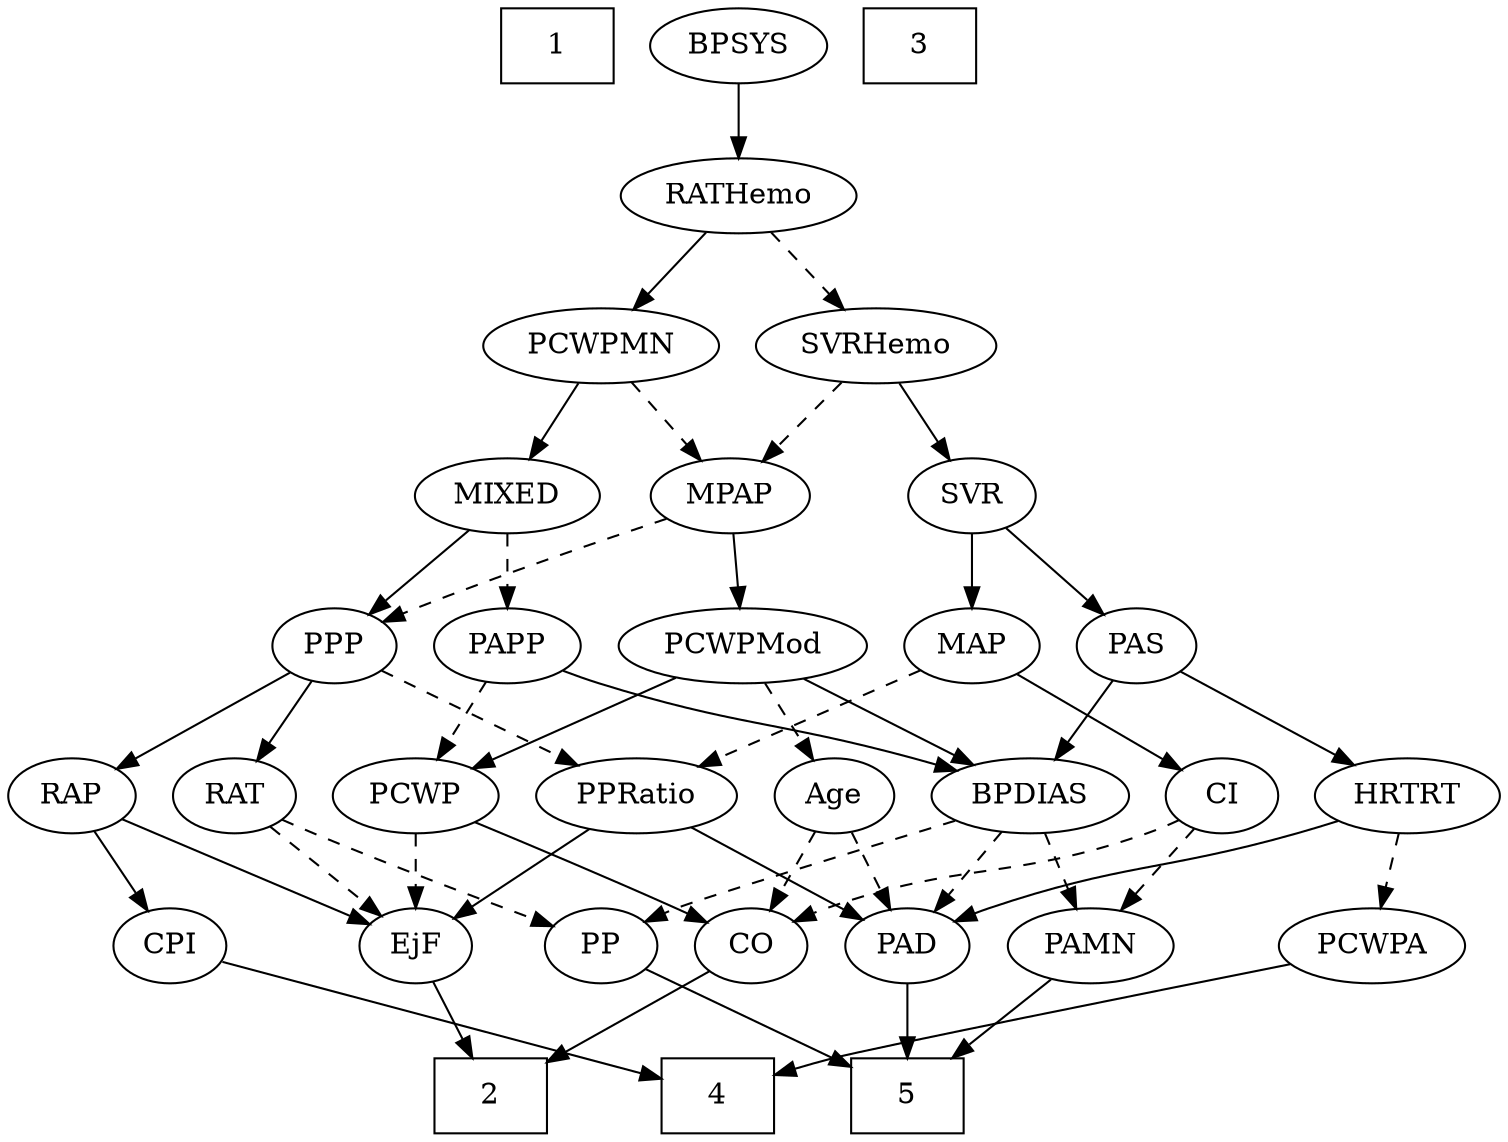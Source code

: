 strict digraph {
	graph [bb="0,0,657.59,540"];
	node [label="\N"];
	1	[height=0.5,
		pos="236.95,522",
		shape=box,
		width=0.75];
	2	[height=0.5,
		pos="203.95,18",
		shape=box,
		width=0.75];
	3	[height=0.5,
		pos="402.95,522",
		shape=box,
		width=0.75];
	4	[height=0.5,
		pos="320.95,18",
		shape=box,
		width=0.75];
	5	[height=0.5,
		pos="415.95,18",
		shape=box,
		width=0.75];
	Age	[height=0.5,
		pos="358.95,162",
		width=0.75];
	PAD	[height=0.5,
		pos="415.95,90",
		width=0.79437];
	Age -> PAD	[pos="e,403.21,106.64 371.32,145.81 378.76,136.67 388.38,124.85 396.79,114.52",
		style=dashed];
	CO	[height=0.5,
		pos="341.95,90",
		width=0.75];
	Age -> CO	[pos="e,346.14,108.28 354.83,144.05 352.94,136.26 350.65,126.82 348.52,118.08",
		style=dashed];
	EjF	[height=0.5,
		pos="180.95,90",
		width=0.75];
	EjF -> 2	[pos="e,198.27,36.275 186.52,72.055 189.1,64.176 192.24,54.617 195.14,45.794",
		style=solid];
	RAP	[height=0.5,
		pos="27.948,162",
		width=0.77632];
	RAP -> EjF	[pos="e,159.13,100.95 50.249,150.74 55.094,148.52 60.192,146.18 64.948,144 93.657,130.85 126.38,115.9 149.74,105.24",
		style=solid];
	CPI	[height=0.5,
		pos="68.948,90",
		width=0.75];
	RAP -> CPI	[pos="e,59.49,107.15 37.457,144.76 42.476,136.19 48.744,125.49 54.363,115.9",
		style=solid];
	MIXED	[height=0.5,
		pos="218.95,306",
		width=1.1193];
	PPP	[height=0.5,
		pos="141.95,234",
		width=0.75];
	MIXED -> PPP	[pos="e,157.42,249.07 201.86,289.46 191.06,279.65 176.96,266.83 165.16,256.1",
		style=solid];
	PAPP	[height=0.5,
		pos="218.95,234",
		width=0.88464];
	MIXED -> PAPP	[pos="e,218.95,252.1 218.95,287.7 218.95,279.98 218.95,270.71 218.95,262.11",
		style=dashed];
	MPAP	[height=0.5,
		pos="316.95,306",
		width=0.97491];
	PCWPMod	[height=0.5,
		pos="320.95,234",
		width=1.4443];
	MPAP -> PCWPMod	[pos="e,319.97,252.1 317.94,287.7 318.38,279.98 318.91,270.71 319.4,262.11",
		style=solid];
	MPAP -> PPP	[pos="e,163.15,245.34 289.01,295.06 260.76,284.85 215.96,268.2 177.95,252 176.14,251.23 174.28,250.42 172.41,249.59",
		style=dashed];
	BPSYS	[height=0.5,
		pos="319.95,522",
		width=1.0471];
	RATHemo	[height=0.5,
		pos="319.95,450",
		width=1.3721];
	BPSYS -> RATHemo	[pos="e,319.95,468.1 319.95,503.7 319.95,495.98 319.95,486.71 319.95,478.11",
		style=solid];
	PAD -> 5	[pos="e,415.95,36.104 415.95,71.697 415.95,63.983 415.95,54.712 415.95,46.112",
		style=solid];
	CO -> 2	[pos="e,231.3,32.873 320.99,78.369 299.63,67.536 266.09,50.522 240.38,37.48",
		style=solid];
	PAS	[height=0.5,
		pos="497.95,234",
		width=0.75];
	BPDIAS	[height=0.5,
		pos="445.95,162",
		width=1.1735];
	PAS -> BPDIAS	[pos="e,458.18,179.47 486.41,217.46 479.93,208.74 471.69,197.65 464.34,187.76",
		style=solid];
	HRTRT	[height=0.5,
		pos="617.95,162",
		width=1.1013];
	PAS -> HRTRT	[pos="e,594.39,176.74 517.76,221.44 536.17,210.7 563.91,194.52 585.54,181.9",
		style=solid];
	PAMN	[height=0.5,
		pos="498.95,90",
		width=1.011];
	PAMN -> 5	[pos="e,436.15,36.04 481.35,74.155 470.49,65.003 456.33,53.061 443.97,42.631",
		style=solid];
	PCWPMN	[height=0.5,
		pos="260.95,378",
		width=1.3902];
	RATHemo -> PCWPMN	[pos="e,274.83,395.47 305.97,432.41 298.62,423.69 289.47,412.85 281.35,403.21",
		style=solid];
	SVRHemo	[height=0.5,
		pos="378.95,378",
		width=1.3902];
	RATHemo -> SVRHemo	[pos="e,365.07,395.47 333.93,432.41 341.28,423.69 350.42,412.85 358.54,403.21",
		style=dashed];
	CPI -> 4	[pos="e,293.57,26.606 93.569,82.161 137.92,69.84 231.47,43.854 283.7,29.347",
		style=solid];
	RAT	[height=0.5,
		pos="100.95,162",
		width=0.75827];
	RAT -> EjF	[pos="e,165.17,104.8 116.75,147.17 128.37,137.01 144.34,123.03 157.45,111.56",
		style=dashed];
	PP	[height=0.5,
		pos="269.95,90",
		width=0.75];
	RAT -> PP	[pos="e,246.7,99.761 122.55,150.53 127.27,148.32 132.26,146.04 136.95,144 170.85,129.26 210.25,113.75 237.32,103.35",
		style=dashed];
	SVR	[height=0.5,
		pos="421.95,306",
		width=0.77632];
	SVR -> PAS	[pos="e,482.59,249.14 437.33,290.83 448.14,280.87 462.8,267.37 475,256.14",
		style=solid];
	MAP	[height=0.5,
		pos="421.95,234",
		width=0.84854];
	SVR -> MAP	[pos="e,421.95,252.1 421.95,287.7 421.95,279.98 421.95,270.71 421.95,262.11",
		style=solid];
	PCWPMod -> Age	[pos="e,350.1,179.31 330.15,216.05 334.69,207.68 340.27,197.4 345.3,188.13",
		style=dashed];
	PCWPMod -> BPDIAS	[pos="e,421.48,176.7 347.15,218.33 366.15,207.69 391.99,193.22 412.48,181.74",
		style=solid];
	PCWP	[height=0.5,
		pos="180.95,162",
		width=0.97491];
	PCWPMod -> PCWP	[pos="e,205.49,175.27 292.62,218.83 270.04,207.55 238.39,191.72 214.54,179.8",
		style=solid];
	PCWPA	[height=0.5,
		pos="605.95,90",
		width=1.1555];
	PCWPA -> 4	[pos="e,348.17,27.24 572.24,79.419 563.09,76.91 553.16,74.272 543.95,72 471.5,54.127 452.28,54.34 379.95,36 372.77,34.181 365.15,32.098 \
357.85,30.028",
		style=solid];
	PCWPMN -> MIXED	[pos="e,229.02,323.79 250.78,360.05 245.83,351.8 239.77,341.7 234.27,332.54",
		style=solid];
	PCWPMN -> MPAP	[pos="e,304.16,322.99 274.22,360.41 281.22,351.66 289.95,340.75 297.68,331.08",
		style=dashed];
	SVRHemo -> MPAP	[pos="e,331.11,322.99 364.25,360.41 356.34,351.48 346.45,340.31 337.76,330.5",
		style=dashed];
	SVRHemo -> SVR	[pos="e,411.93,323.31 389.36,360.05 394.56,351.59 400.95,341.19 406.69,331.84",
		style=solid];
	BPDIAS -> PAD	[pos="e,423.14,107.79 438.69,144.05 435.22,135.97 431,126.12 427.14,117.11",
		style=dashed];
	BPDIAS -> PAMN	[pos="e,486.72,107.15 458.24,144.76 464.86,136.02 473.17,125.05 480.54,115.31",
		style=dashed];
	BPDIAS -> PP	[pos="e,291.14,101.35 414.53,149.91 385.97,139.64 342.79,123.64 305.95,108 304.13,107.23 302.28,106.42 300.41,105.59",
		style=dashed];
	PPRatio	[height=0.5,
		pos="273.95,162",
		width=1.1013];
	MAP -> PPRatio	[pos="e,300.41,175.51 398.82,222.06 374.97,210.78 337.45,193.03 309.75,179.94",
		style=dashed];
	CI	[height=0.5,
		pos="532.95,162",
		width=0.75];
	MAP -> CI	[pos="e,513.74,175.11 442.05,220.32 459.71,209.19 485.58,192.87 505.21,180.49",
		style=solid];
	PP -> 5	[pos="e,388.72,32.054 291.18,78.821 314.34,67.715 351.83,49.74 379.68,36.388",
		style=solid];
	PPP -> RAP	[pos="e,47.764,175.17 122.61,221.13 104.46,209.98 77.087,193.17 56.438,180.49",
		style=solid];
	PPP -> RAT	[pos="e,110.41,179.15 132.44,216.76 127.42,208.19 121.15,197.49 115.53,187.9",
		style=solid];
	PPP -> PPRatio	[pos="e,248.96,176.25 162.57,222.06 183.28,211.08 215.52,193.98 240,181",
		style=dashed];
	PPRatio -> EjF	[pos="e,198.14,103.94 254.22,146.15 240.32,135.69 221.57,121.57 206.51,110.24",
		style=solid];
	PPRatio -> PAD	[pos="e,393.8,101.92 299.99,148.16 323.85,136.4 359.2,118.97 384.6,106.45",
		style=solid];
	PCWP -> EjF	[pos="e,180.95,108.1 180.95,143.7 180.95,135.98 180.95,126.71 180.95,118.11",
		style=dashed];
	PCWP -> CO	[pos="e,320.69,101.21 207.42,150.14 232.81,139.63 272.17,123.13 305.95,108 307.75,107.19 309.59,106.36 311.45,105.51",
		style=solid];
	CI -> CO	[pos="e,363.04,101.6 511.85,150.4 507.01,148.15 501.85,145.89 496.95,144 445.38,124.15 429.51,127.85 377.95,108 376.11,107.29 374.23,106.53 \
372.35,105.74",
		style=dashed];
	CI -> PAMN	[pos="e,507.03,107.63 525.06,144.76 521.04,136.49 516.06,126.23 511.53,116.9",
		style=dashed];
	PAPP -> BPDIAS	[pos="e,414.21,173.91 243.46,222.22 248.84,220.02 254.55,217.83 259.95,216 318.76,196.06 335.46,197.83 394.95,180 398.08,179.06 401.3,\
178.06 404.54,177.04",
		style=solid];
	PAPP -> PCWP	[pos="e,189.89,179.47 209.94,216.41 205.4,208.04 199.79,197.71 194.72,188.37",
		style=dashed];
	HRTRT -> PAD	[pos="e,438.27,101.51 587.68,150.34 581.49,148.2 575.02,146 568.95,144 518.09,127.22 504.03,126.97 453.95,108 451.86,107.21 449.72,106.36 \
447.58,105.48",
		style=solid];
	HRTRT -> PCWPA	[pos="e,608.88,108.1 614.98,143.7 613.66,135.98 612.07,126.71 610.6,118.11",
		style=dashed];
}
